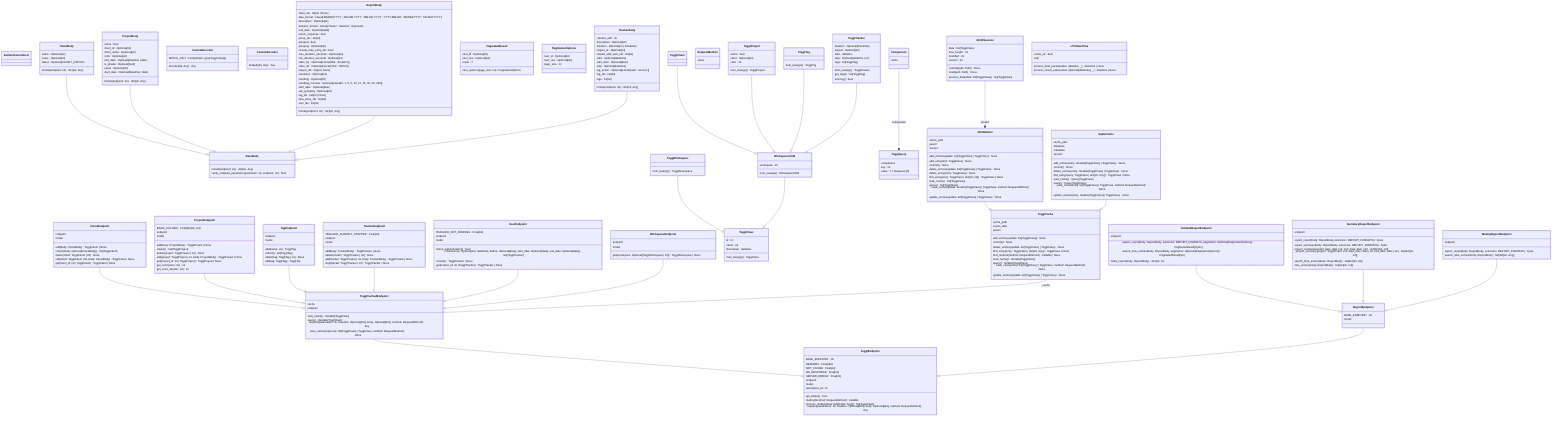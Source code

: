 classDiagram
  class AuthenticationError {
  }
  class BaseBody {
    format(endpoint: str)* dict[str, Any]
    verify_endpoint_parameter(parameter: str, endpoint: str) bool
  }
  class ClientBody {
    name : Optional[str]
    notes : Optional[str]
    status : Optional[CLIENT_STATUS]
    format(endpoint: str) dict[str, Any]
  }
  class ClientEndpoint {
    endpoint
    model
    add(body: ClientBody) TogglClient | None
    collect(body: Optional[ClientBody]) list[TogglClient]
    delete(client: TogglClient | int) None
    edit(client: TogglClient | int, body: ClientBody) TogglClient | None
    get(client_id: int | TogglClient) TogglClient | None
  }
  class Comparison {
    name
  }
  class CustomDecoder {
    MATCH_DICT : Final[dict[str, type[TogglClass]]]
    decode(obj: Any) Any
  }
  class CustomEncoder {
    default(obj: Any) Any
  }
  class DetailedReportEndpoint {
    endpoint
    export_report(body: ReportBody, extension: REPORT_FORMATS, pagination: Optional[PaginationOptions]) PaginatedResult[bytes]
    search_time_entries(body: ReportBody, pagination: Optional[PaginationOptions]) PaginatedResult[list]
    totals_report(body: ReportBody) dict[str, int]
  }
  class JSONCache {
    cache_path
    parent
    session
    add_entries(update: list[TogglClass] | TogglClass) None
    add_entry(item: TogglClass) None
    commit() None
    delete_entries(update: list[TogglClass] | TogglClass) None
    delete_entry(entry: TogglClass) None
    find_entry(entry: TogglClass | dict[str, int]) TogglClass | None
    load_cache() list[TogglClass]
    query() list[TogglClass]
    save_cache(update: Iterable[TogglClass] | TogglClass, method: RequestMethod) None
    update_entries(update: list[TogglClass] | TogglClass) None
  }
  class JSONSession {
    data : list[TogglClass]
    max_length : int
    modified : int
    version : str
    commit(path: Path) None
    load(path: Path) None
    process_data(data: list[TogglClass]) list[TogglClass]
  }
  class PaginatedResult {
    next_id : Optional[int]
    next_row : Optional[int]
    result : T
    next_options(page_size: int) PaginationOptions
  }
  class PaginationOptions {
    next_id : Optional[int]
    next_row : Optional[int]
    page_size : int
  }
  class ProjectBody {
    active : bool
    client_id : Optional[int]
    client_name : Optional[str]
    color : Optional[str]
    end_date : Optional[datetime | date]
    is_private : Optional[bool]
    name : Optional[str]
    start_date : Optional[datetime | date]
    format(endpoint: str) dict[str, Any]
  }
  class ProjectEndpoint {
    BASIC_COLORS : Final[dict[str, str]]
    endpoint
    model
    add(body: ProjectBody) TogglProject | None
    collect() list[TogglProject]
    delete(project: TogglProject | int) None
    edit(project: TogglProject | int, body: ProjectBody) TogglProject | None
    get(project_id: int | TogglProject) TogglProject | None
    get_color(color: str) str
    get_color_id(color: str) int
  }
  class ReportBody {
    client_ids : list[int | None]
    date_format : Literal['MM/DD/YYYY', 'DD-MM-YYYY', 'MM-DD-YYYY', 'YYYY-MM-DD', 'DD/MM/YYYY', 'DD.MM.YYYY']
    description : Optional[str]
    duration_format : Literal['classic', 'decimal', 'improved']
    end_date : Optional[date]
    enrich_response : bool
    group_ids : list[int]
    grouped : bool
    grouping : Optional[str]
    include_time_entry_ids : bool
    max_duration_seconds : Optional[int]
    min_duration_seconds : Optional[int]
    order_by : Optional[Literal['title', 'duration']]
    order_dir : Optional[Literal['ASC', 'DESC']]
    project_ids : list[int | None]
    resolution : Optional[str]
    rounding : Optional[int]
    rounding_minutes : Optional[Literal[0, 1, 5, 6, 10, 12, 15, 30, 60, 240]]
    start_date : Optional[date]
    sub_grouping : Optional[str]
    tag_ids : list[int | None]
    time_entry_ids : list[int]
    user_ids : list[int]
    format(endpoint: str) dict[str, Any]
  }
  class ReportEndpoint {
    BASE_ENDPOINT : str
    model
  }
  class RequestMethod {
    name
  }
  class SqliteCache {
    cache_path
    database
    metadata
    session
    add_entries(entry: Iterable[TogglClass] | TogglClass) None
    commit() None
    delete_entries(entry: Iterable[TogglClass] | TogglClass) None
    find_entry(query: TogglClass | dict[str, Any]) TogglClass | None
    load_cache() Query[TogglClass]
    query() Query[TogglClass]
    save_cache(entry: list[TogglClass] | TogglClass, method: RequestMethod) None
    update_entries(entry: Iterable[TogglClass] | TogglClass) None
  }
  class SummaryReportEndpoint {
    endpoint
    export_report(body: ReportBody, extension: REPORT_FORMATS) bytes
    export_summary(body: ReportBody, extension: REPORT_FORMATS) bytes
    project_summaries(start_date: date | str, end_date: date | str) list[dict[str, int]]
    project_summary(project: TogglProject | int, start_date: date | str, end_date: date | str) list[dict[str, int]]
    search_time_entries(body: ReportBody) list[dict[str, int]]
    time_entries(body: ReportBody) list[dict[str, int]]
  }
  class TagEndpoint {
    endpoint
    model
    add(name: str) TogglTag
    collect() list[TogglTag]
    delete(tag: TogglTag | int) None
    edit(tag: TogglTag) TogglTag
  }
  class TogglCache {
    cache_path
    expire_after
    parent
    add_entries(update: list[TogglClass])* None
    commit()* None
    delete_entries(update: list[TogglClass] | TogglClass)* None
    find_entry(entry: TogglClass | dict[str, Any])* TogglClass | None
    find_method(method: RequestMethod) Callable | None
    load_cache()* Iterable[TogglClass]
    query()* Iterable[TogglClass]
    save_cache(entry: list[TogglClass] | TogglClass, method: RequestMethod)* None
    update_entries(update: list[TogglClass] | TogglClass)* None
  }
  class TogglCachedEndpoint {
    cache
    endpoint
    load_cache() Iterable[TogglClass]
    query() Iterable[TogglClass]
    request(parameters: str, headers: Optional[dict], body: Optional[dict], method: RequestMethod) Any
    save_cache(response: list[TogglClass] | TogglClass, method: RequestMethod) None
  }
  class TogglClass {
    id : int
    name : str
    timestamp : datetime
    from_kwargs()* TogglClass
  }
  class TogglClient {
  }
  class TogglEndpoint {
    BASE_ENDPOINT : str
    HEADERS : Final[dict]
    NOT_FOUND : Final[int]
    OK_RESPONSE : Final[int]
    SERVER_ERROR : Final[int]
    endpoint
    model
    workspace_id : int
    api_status() bool
    method(method: RequestMethod) Callable
    process_models(data: list[dict[str, Any]]) list[TogglClass]
    request(parameters: str, headers: Optional[dict], body: Optional[dict], method: RequestMethod) Any
  }
  class TogglProject {
    active : bool
    client : Optional[int]
    color : str
    from_kwargs() TogglProject
  }
  class TogglQuery {
    comparison
    key : str
    value : T | Sequence[T]
  }
  class TogglTag {
    from_kwargs() TogglTag
  }
  class TogglTracker {
    duration : Optional[timedelta]
    project : Optional[int]
    start : datetime
    stop : Optional[datetime | str]
    tags : list[TogglTag]
    from_kwargs() TogglTracker
    get_tags() list[TogglTag]
    running() bool
  }
  class TogglWorkspace {
    from_kwargs() TogglWorkspace
  }
  class TrackerBody {
    created_with : str
    description : Optional[str]
    duration : Optional[int | timedelta]
    project_id : Optional[int]
    shared_with_user_ids : list[int]
    start : Optional[datetime]
    start_date : Optional[date]
    stop : Optional[datetime]
    tag_action : Optional[Literal['add', 'remove']]
    tag_ids : list[int]
    tags : list[str]
    format(endpoint: str) dict[str, Any]
  }
  class TrackerEndpoint {
    TRACKER_ALREADY_STOPPED : Final[int]
    endpoint
    model
    add(body: TrackerBody) TogglTracker | None
    delete(tracker: TogglTracker | int) None
    edit(tracker: TogglTracker | int, body: TrackerBody) TogglTracker | None
    stop(tracker: TogglTracker | int) TogglTracker | None
  }
  class UTCDateTime {
    cache_ok : bool
    impl
    process_bind_param(value: datetime, _) datetime | None
    process_result_value(value: Optional[datetime], _) datetime | None
  }
  class UserEndpoint {
    TRACKER_NOT_RUNNING : Final[int]
    endpoint
    model
    check_authentication() bool
    collect(since: Optional[int | datetime], before: Optional[date], start_date: Optional[date], end_date: Optional[date]) list[TogglTracker]
    current() TogglTracker | None
    get(tracker_id: int | TogglTracker) TogglTracker | None
  }
  class WeeklyReportEndpoint {
    endpoint
    export_report(body: ReportBody, extension: REPORT_FORMATS) bytes
    search_time_entries(body: ReportBody) list[dict[str, Any]]
  }
  class WorkspaceChild {
    workspace : int
    from_kwargs() WorkspaceChild
  }
  class WorkspaceEndpoint {
    endpoint
    model
    get(workspace: Optional[TogglWorkspace | int]) TogglWorkspace | None
  }
  ClientBody --|> BaseBody
  ClientEndpoint --|> TogglCachedEndpoint
  JSONCache --|> TogglCache
  SqliteCache --|> TogglCache
  TogglCachedEndpoint --|> TogglEndpoint
  TogglClient --|> WorkspaceChild
  TogglProject --|> WorkspaceChild
  TogglTag --|> WorkspaceChild
  TogglTracker --|> WorkspaceChild
  TogglWorkspace --|> TogglClass
  WorkspaceChild --|> TogglClass
  ProjectBody --|> BaseBody
  ProjectEndpoint --|> TogglCachedEndpoint
  DetailedReportEndpoint --|> ReportEndpoint
  ReportBody --|> BaseBody
  ReportEndpoint --|> TogglEndpoint
  SummaryReportEndpoint --|> ReportEndpoint
  WeeklyReportEndpoint --|> ReportEndpoint
  TagEndpoint --|> TogglCachedEndpoint
  TrackerBody --|> BaseBody
  TrackerEndpoint --|> TogglCachedEndpoint
  UserEndpoint --|> TogglCachedEndpoint
  WorkspaceEndpoint --|> TogglCachedEndpoint
  Comparison --* TogglQuery : comparison
  JSONSession --* JSONCache : session
  TogglCache --o TogglCachedEndpoint : _cache